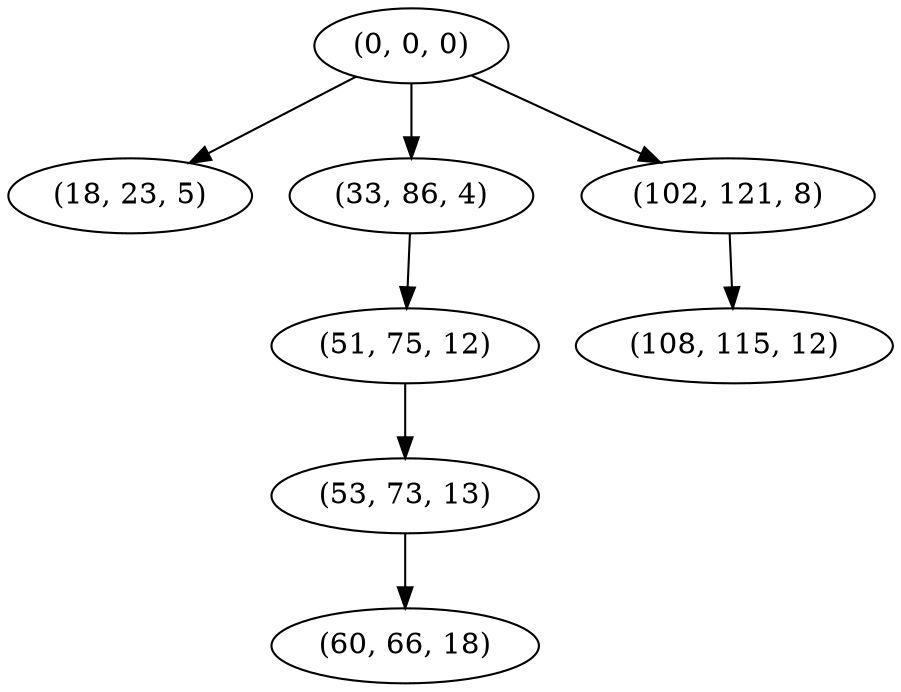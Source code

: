 digraph tree {
    "(0, 0, 0)";
    "(18, 23, 5)";
    "(33, 86, 4)";
    "(51, 75, 12)";
    "(53, 73, 13)";
    "(60, 66, 18)";
    "(102, 121, 8)";
    "(108, 115, 12)";
    "(0, 0, 0)" -> "(18, 23, 5)";
    "(0, 0, 0)" -> "(33, 86, 4)";
    "(0, 0, 0)" -> "(102, 121, 8)";
    "(33, 86, 4)" -> "(51, 75, 12)";
    "(51, 75, 12)" -> "(53, 73, 13)";
    "(53, 73, 13)" -> "(60, 66, 18)";
    "(102, 121, 8)" -> "(108, 115, 12)";
}
